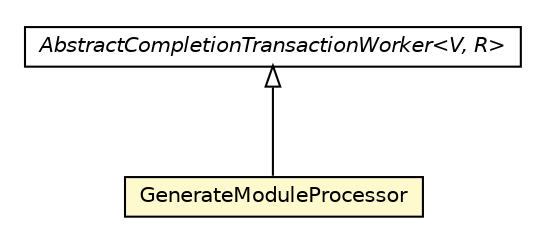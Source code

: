#!/usr/local/bin/dot
#
# Class diagram 
# Generated by UMLGraph version 5.1 (http://www.umlgraph.org/)
#

digraph G {
	edge [fontname="Helvetica",fontsize=10,labelfontname="Helvetica",labelfontsize=10];
	node [fontname="Helvetica",fontsize=10,shape=plaintext];
	nodesep=0.25;
	ranksep=0.5;
	// org.androidtransfuse.processor.GenerateModuleProcessor
	c87818 [label=<<table title="org.androidtransfuse.processor.GenerateModuleProcessor" border="0" cellborder="1" cellspacing="0" cellpadding="2" port="p" bgcolor="lemonChiffon" href="./GenerateModuleProcessor.html">
		<tr><td><table border="0" cellspacing="0" cellpadding="1">
<tr><td align="center" balign="center"> GenerateModuleProcessor </td></tr>
		</table></td></tr>
		</table>>, fontname="Helvetica", fontcolor="black", fontsize=10.0];
	// org.androidtransfuse.processor.AbstractCompletionTransactionWorker<V, R>
	c87840 [label=<<table title="org.androidtransfuse.processor.AbstractCompletionTransactionWorker" border="0" cellborder="1" cellspacing="0" cellpadding="2" port="p" href="./AbstractCompletionTransactionWorker.html">
		<tr><td><table border="0" cellspacing="0" cellpadding="1">
<tr><td align="center" balign="center"><font face="Helvetica-Oblique"> AbstractCompletionTransactionWorker&lt;V, R&gt; </font></td></tr>
		</table></td></tr>
		</table>>, fontname="Helvetica", fontcolor="black", fontsize=10.0];
	//org.androidtransfuse.processor.GenerateModuleProcessor extends org.androidtransfuse.processor.AbstractCompletionTransactionWorker<java.lang.Void, java.lang.Void>
	c87840:p -> c87818:p [dir=back,arrowtail=empty];
}

